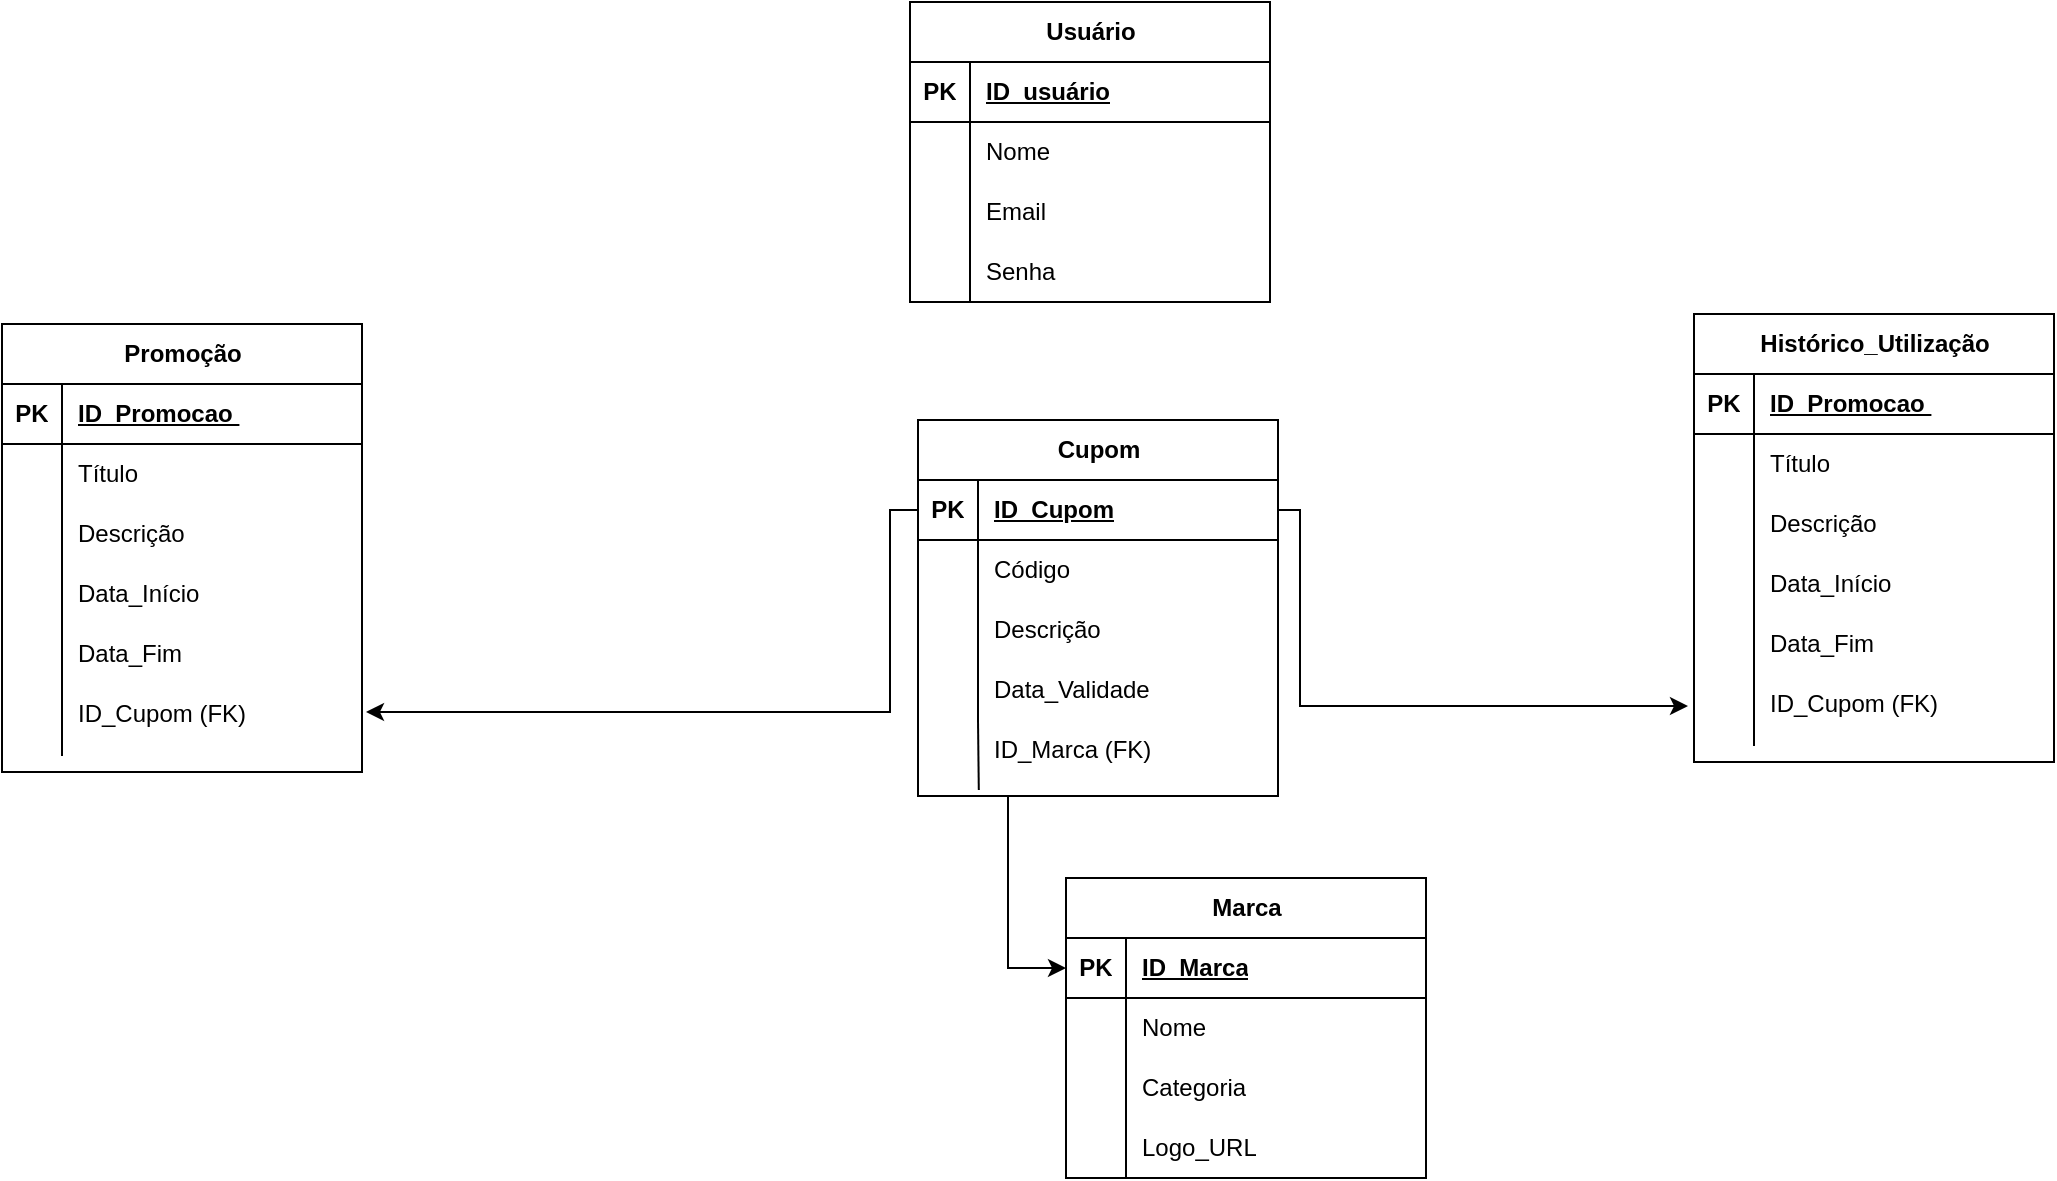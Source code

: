 <mxfile version="24.8.0">
  <diagram name="Página-1" id="SCG_TjXnnudf_VBieBSq">
    <mxGraphModel dx="2477" dy="1143" grid="0" gridSize="10" guides="1" tooltips="1" connect="1" arrows="1" fold="1" page="0" pageScale="1" pageWidth="827" pageHeight="1169" math="0" shadow="0">
      <root>
        <mxCell id="0" />
        <mxCell id="1" parent="0" />
        <mxCell id="rKqeAv4alezz_IYsZI4q-14" value="Usuário" style="shape=table;startSize=30;container=1;collapsible=1;childLayout=tableLayout;fixedRows=1;rowLines=0;fontStyle=1;align=center;resizeLast=1;html=1;" parent="1" vertex="1">
          <mxGeometry x="140" y="-131" width="180" height="150" as="geometry" />
        </mxCell>
        <mxCell id="rKqeAv4alezz_IYsZI4q-15" value="" style="shape=tableRow;horizontal=0;startSize=0;swimlaneHead=0;swimlaneBody=0;fillColor=none;collapsible=0;dropTarget=0;points=[[0,0.5],[1,0.5]];portConstraint=eastwest;top=0;left=0;right=0;bottom=1;" parent="rKqeAv4alezz_IYsZI4q-14" vertex="1">
          <mxGeometry y="30" width="180" height="30" as="geometry" />
        </mxCell>
        <mxCell id="rKqeAv4alezz_IYsZI4q-16" value="PK" style="shape=partialRectangle;connectable=0;fillColor=none;top=0;left=0;bottom=0;right=0;fontStyle=1;overflow=hidden;whiteSpace=wrap;html=1;" parent="rKqeAv4alezz_IYsZI4q-15" vertex="1">
          <mxGeometry width="30" height="30" as="geometry">
            <mxRectangle width="30" height="30" as="alternateBounds" />
          </mxGeometry>
        </mxCell>
        <mxCell id="rKqeAv4alezz_IYsZI4q-17" value="ID_usuário" style="shape=partialRectangle;connectable=0;fillColor=none;top=0;left=0;bottom=0;right=0;align=left;spacingLeft=6;fontStyle=5;overflow=hidden;whiteSpace=wrap;html=1;" parent="rKqeAv4alezz_IYsZI4q-15" vertex="1">
          <mxGeometry x="30" width="150" height="30" as="geometry">
            <mxRectangle width="150" height="30" as="alternateBounds" />
          </mxGeometry>
        </mxCell>
        <mxCell id="rKqeAv4alezz_IYsZI4q-18" value="" style="shape=tableRow;horizontal=0;startSize=0;swimlaneHead=0;swimlaneBody=0;fillColor=none;collapsible=0;dropTarget=0;points=[[0,0.5],[1,0.5]];portConstraint=eastwest;top=0;left=0;right=0;bottom=0;" parent="rKqeAv4alezz_IYsZI4q-14" vertex="1">
          <mxGeometry y="60" width="180" height="30" as="geometry" />
        </mxCell>
        <mxCell id="rKqeAv4alezz_IYsZI4q-19" value="" style="shape=partialRectangle;connectable=0;fillColor=none;top=0;left=0;bottom=0;right=0;editable=1;overflow=hidden;whiteSpace=wrap;html=1;" parent="rKqeAv4alezz_IYsZI4q-18" vertex="1">
          <mxGeometry width="30" height="30" as="geometry">
            <mxRectangle width="30" height="30" as="alternateBounds" />
          </mxGeometry>
        </mxCell>
        <mxCell id="rKqeAv4alezz_IYsZI4q-20" value="Nome" style="shape=partialRectangle;connectable=0;fillColor=none;top=0;left=0;bottom=0;right=0;align=left;spacingLeft=6;overflow=hidden;whiteSpace=wrap;html=1;" parent="rKqeAv4alezz_IYsZI4q-18" vertex="1">
          <mxGeometry x="30" width="150" height="30" as="geometry">
            <mxRectangle width="150" height="30" as="alternateBounds" />
          </mxGeometry>
        </mxCell>
        <mxCell id="rKqeAv4alezz_IYsZI4q-21" value="" style="shape=tableRow;horizontal=0;startSize=0;swimlaneHead=0;swimlaneBody=0;fillColor=none;collapsible=0;dropTarget=0;points=[[0,0.5],[1,0.5]];portConstraint=eastwest;top=0;left=0;right=0;bottom=0;" parent="rKqeAv4alezz_IYsZI4q-14" vertex="1">
          <mxGeometry y="90" width="180" height="30" as="geometry" />
        </mxCell>
        <mxCell id="rKqeAv4alezz_IYsZI4q-22" value="" style="shape=partialRectangle;connectable=0;fillColor=none;top=0;left=0;bottom=0;right=0;editable=1;overflow=hidden;whiteSpace=wrap;html=1;" parent="rKqeAv4alezz_IYsZI4q-21" vertex="1">
          <mxGeometry width="30" height="30" as="geometry">
            <mxRectangle width="30" height="30" as="alternateBounds" />
          </mxGeometry>
        </mxCell>
        <mxCell id="rKqeAv4alezz_IYsZI4q-23" value="Email" style="shape=partialRectangle;connectable=0;fillColor=none;top=0;left=0;bottom=0;right=0;align=left;spacingLeft=6;overflow=hidden;whiteSpace=wrap;html=1;" parent="rKqeAv4alezz_IYsZI4q-21" vertex="1">
          <mxGeometry x="30" width="150" height="30" as="geometry">
            <mxRectangle width="150" height="30" as="alternateBounds" />
          </mxGeometry>
        </mxCell>
        <mxCell id="rKqeAv4alezz_IYsZI4q-24" value="" style="shape=tableRow;horizontal=0;startSize=0;swimlaneHead=0;swimlaneBody=0;fillColor=none;collapsible=0;dropTarget=0;points=[[0,0.5],[1,0.5]];portConstraint=eastwest;top=0;left=0;right=0;bottom=0;" parent="rKqeAv4alezz_IYsZI4q-14" vertex="1">
          <mxGeometry y="120" width="180" height="30" as="geometry" />
        </mxCell>
        <mxCell id="rKqeAv4alezz_IYsZI4q-25" value="" style="shape=partialRectangle;connectable=0;fillColor=none;top=0;left=0;bottom=0;right=0;editable=1;overflow=hidden;whiteSpace=wrap;html=1;" parent="rKqeAv4alezz_IYsZI4q-24" vertex="1">
          <mxGeometry width="30" height="30" as="geometry">
            <mxRectangle width="30" height="30" as="alternateBounds" />
          </mxGeometry>
        </mxCell>
        <mxCell id="rKqeAv4alezz_IYsZI4q-26" value="Senha" style="shape=partialRectangle;connectable=0;fillColor=none;top=0;left=0;bottom=0;right=0;align=left;spacingLeft=6;overflow=hidden;whiteSpace=wrap;html=1;" parent="rKqeAv4alezz_IYsZI4q-24" vertex="1">
          <mxGeometry x="30" width="150" height="30" as="geometry">
            <mxRectangle width="150" height="30" as="alternateBounds" />
          </mxGeometry>
        </mxCell>
        <mxCell id="rKqeAv4alezz_IYsZI4q-27" value="Marca" style="shape=table;startSize=30;container=1;collapsible=1;childLayout=tableLayout;fixedRows=1;rowLines=0;fontStyle=1;align=center;resizeLast=1;html=1;" parent="1" vertex="1">
          <mxGeometry x="218" y="307" width="180" height="150" as="geometry" />
        </mxCell>
        <mxCell id="rKqeAv4alezz_IYsZI4q-28" value="" style="shape=tableRow;horizontal=0;startSize=0;swimlaneHead=0;swimlaneBody=0;fillColor=none;collapsible=0;dropTarget=0;points=[[0,0.5],[1,0.5]];portConstraint=eastwest;top=0;left=0;right=0;bottom=1;" parent="rKqeAv4alezz_IYsZI4q-27" vertex="1">
          <mxGeometry y="30" width="180" height="30" as="geometry" />
        </mxCell>
        <mxCell id="rKqeAv4alezz_IYsZI4q-29" value="PK" style="shape=partialRectangle;connectable=0;fillColor=none;top=0;left=0;bottom=0;right=0;fontStyle=1;overflow=hidden;whiteSpace=wrap;html=1;" parent="rKqeAv4alezz_IYsZI4q-28" vertex="1">
          <mxGeometry width="30" height="30" as="geometry">
            <mxRectangle width="30" height="30" as="alternateBounds" />
          </mxGeometry>
        </mxCell>
        <mxCell id="rKqeAv4alezz_IYsZI4q-30" value="ID_Marca" style="shape=partialRectangle;connectable=0;fillColor=none;top=0;left=0;bottom=0;right=0;align=left;spacingLeft=6;fontStyle=5;overflow=hidden;whiteSpace=wrap;html=1;" parent="rKqeAv4alezz_IYsZI4q-28" vertex="1">
          <mxGeometry x="30" width="150" height="30" as="geometry">
            <mxRectangle width="150" height="30" as="alternateBounds" />
          </mxGeometry>
        </mxCell>
        <mxCell id="rKqeAv4alezz_IYsZI4q-31" value="" style="shape=tableRow;horizontal=0;startSize=0;swimlaneHead=0;swimlaneBody=0;fillColor=none;collapsible=0;dropTarget=0;points=[[0,0.5],[1,0.5]];portConstraint=eastwest;top=0;left=0;right=0;bottom=0;" parent="rKqeAv4alezz_IYsZI4q-27" vertex="1">
          <mxGeometry y="60" width="180" height="30" as="geometry" />
        </mxCell>
        <mxCell id="rKqeAv4alezz_IYsZI4q-32" value="" style="shape=partialRectangle;connectable=0;fillColor=none;top=0;left=0;bottom=0;right=0;editable=1;overflow=hidden;whiteSpace=wrap;html=1;" parent="rKqeAv4alezz_IYsZI4q-31" vertex="1">
          <mxGeometry width="30" height="30" as="geometry">
            <mxRectangle width="30" height="30" as="alternateBounds" />
          </mxGeometry>
        </mxCell>
        <mxCell id="rKqeAv4alezz_IYsZI4q-33" value="Nome" style="shape=partialRectangle;connectable=0;fillColor=none;top=0;left=0;bottom=0;right=0;align=left;spacingLeft=6;overflow=hidden;whiteSpace=wrap;html=1;" parent="rKqeAv4alezz_IYsZI4q-31" vertex="1">
          <mxGeometry x="30" width="150" height="30" as="geometry">
            <mxRectangle width="150" height="30" as="alternateBounds" />
          </mxGeometry>
        </mxCell>
        <mxCell id="rKqeAv4alezz_IYsZI4q-34" value="" style="shape=tableRow;horizontal=0;startSize=0;swimlaneHead=0;swimlaneBody=0;fillColor=none;collapsible=0;dropTarget=0;points=[[0,0.5],[1,0.5]];portConstraint=eastwest;top=0;left=0;right=0;bottom=0;" parent="rKqeAv4alezz_IYsZI4q-27" vertex="1">
          <mxGeometry y="90" width="180" height="30" as="geometry" />
        </mxCell>
        <mxCell id="rKqeAv4alezz_IYsZI4q-35" value="" style="shape=partialRectangle;connectable=0;fillColor=none;top=0;left=0;bottom=0;right=0;editable=1;overflow=hidden;whiteSpace=wrap;html=1;" parent="rKqeAv4alezz_IYsZI4q-34" vertex="1">
          <mxGeometry width="30" height="30" as="geometry">
            <mxRectangle width="30" height="30" as="alternateBounds" />
          </mxGeometry>
        </mxCell>
        <mxCell id="rKqeAv4alezz_IYsZI4q-36" value="Categoria" style="shape=partialRectangle;connectable=0;fillColor=none;top=0;left=0;bottom=0;right=0;align=left;spacingLeft=6;overflow=hidden;whiteSpace=wrap;html=1;" parent="rKqeAv4alezz_IYsZI4q-34" vertex="1">
          <mxGeometry x="30" width="150" height="30" as="geometry">
            <mxRectangle width="150" height="30" as="alternateBounds" />
          </mxGeometry>
        </mxCell>
        <mxCell id="rKqeAv4alezz_IYsZI4q-37" value="" style="shape=tableRow;horizontal=0;startSize=0;swimlaneHead=0;swimlaneBody=0;fillColor=none;collapsible=0;dropTarget=0;points=[[0,0.5],[1,0.5]];portConstraint=eastwest;top=0;left=0;right=0;bottom=0;" parent="rKqeAv4alezz_IYsZI4q-27" vertex="1">
          <mxGeometry y="120" width="180" height="30" as="geometry" />
        </mxCell>
        <mxCell id="rKqeAv4alezz_IYsZI4q-38" value="" style="shape=partialRectangle;connectable=0;fillColor=none;top=0;left=0;bottom=0;right=0;editable=1;overflow=hidden;whiteSpace=wrap;html=1;" parent="rKqeAv4alezz_IYsZI4q-37" vertex="1">
          <mxGeometry width="30" height="30" as="geometry">
            <mxRectangle width="30" height="30" as="alternateBounds" />
          </mxGeometry>
        </mxCell>
        <mxCell id="rKqeAv4alezz_IYsZI4q-39" value="Logo_URL" style="shape=partialRectangle;connectable=0;fillColor=none;top=0;left=0;bottom=0;right=0;align=left;spacingLeft=6;overflow=hidden;whiteSpace=wrap;html=1;" parent="rKqeAv4alezz_IYsZI4q-37" vertex="1">
          <mxGeometry x="30" width="150" height="30" as="geometry">
            <mxRectangle width="150" height="30" as="alternateBounds" />
          </mxGeometry>
        </mxCell>
        <mxCell id="RvraUw1rs9CTe-fYerAa-2" value="" style="group" vertex="1" connectable="0" parent="1">
          <mxGeometry x="532" y="25" width="180" height="224" as="geometry" />
        </mxCell>
        <mxCell id="rKqeAv4alezz_IYsZI4q-87" value="Histórico_Utilização" style="shape=table;startSize=30;container=1;collapsible=1;childLayout=tableLayout;fixedRows=1;rowLines=0;fontStyle=1;align=center;resizeLast=1;html=1;" parent="RvraUw1rs9CTe-fYerAa-2" vertex="1">
          <mxGeometry width="180" height="224" as="geometry" />
        </mxCell>
        <mxCell id="rKqeAv4alezz_IYsZI4q-88" value="" style="shape=tableRow;horizontal=0;startSize=0;swimlaneHead=0;swimlaneBody=0;fillColor=none;collapsible=0;dropTarget=0;points=[[0,0.5],[1,0.5]];portConstraint=eastwest;top=0;left=0;right=0;bottom=1;" parent="rKqeAv4alezz_IYsZI4q-87" vertex="1">
          <mxGeometry y="30" width="180" height="30" as="geometry" />
        </mxCell>
        <mxCell id="rKqeAv4alezz_IYsZI4q-89" value="PK" style="shape=partialRectangle;connectable=0;fillColor=none;top=0;left=0;bottom=0;right=0;fontStyle=1;overflow=hidden;whiteSpace=wrap;html=1;" parent="rKqeAv4alezz_IYsZI4q-88" vertex="1">
          <mxGeometry width="30" height="30" as="geometry">
            <mxRectangle width="30" height="30" as="alternateBounds" />
          </mxGeometry>
        </mxCell>
        <mxCell id="rKqeAv4alezz_IYsZI4q-90" value="ID_Promocao&amp;nbsp;" style="shape=partialRectangle;connectable=0;fillColor=none;top=0;left=0;bottom=0;right=0;align=left;spacingLeft=6;fontStyle=5;overflow=hidden;whiteSpace=wrap;html=1;" parent="rKqeAv4alezz_IYsZI4q-88" vertex="1">
          <mxGeometry x="30" width="150" height="30" as="geometry">
            <mxRectangle width="150" height="30" as="alternateBounds" />
          </mxGeometry>
        </mxCell>
        <mxCell id="rKqeAv4alezz_IYsZI4q-91" value="" style="shape=tableRow;horizontal=0;startSize=0;swimlaneHead=0;swimlaneBody=0;fillColor=none;collapsible=0;dropTarget=0;points=[[0,0.5],[1,0.5]];portConstraint=eastwest;top=0;left=0;right=0;bottom=0;" parent="rKqeAv4alezz_IYsZI4q-87" vertex="1">
          <mxGeometry y="60" width="180" height="30" as="geometry" />
        </mxCell>
        <mxCell id="rKqeAv4alezz_IYsZI4q-92" value="" style="shape=partialRectangle;connectable=0;fillColor=none;top=0;left=0;bottom=0;right=0;editable=1;overflow=hidden;whiteSpace=wrap;html=1;" parent="rKqeAv4alezz_IYsZI4q-91" vertex="1">
          <mxGeometry width="30" height="30" as="geometry">
            <mxRectangle width="30" height="30" as="alternateBounds" />
          </mxGeometry>
        </mxCell>
        <mxCell id="rKqeAv4alezz_IYsZI4q-93" value="Título" style="shape=partialRectangle;connectable=0;fillColor=none;top=0;left=0;bottom=0;right=0;align=left;spacingLeft=6;overflow=hidden;whiteSpace=wrap;html=1;" parent="rKqeAv4alezz_IYsZI4q-91" vertex="1">
          <mxGeometry x="30" width="150" height="30" as="geometry">
            <mxRectangle width="150" height="30" as="alternateBounds" />
          </mxGeometry>
        </mxCell>
        <mxCell id="rKqeAv4alezz_IYsZI4q-94" value="" style="shape=tableRow;horizontal=0;startSize=0;swimlaneHead=0;swimlaneBody=0;fillColor=none;collapsible=0;dropTarget=0;points=[[0,0.5],[1,0.5]];portConstraint=eastwest;top=0;left=0;right=0;bottom=0;" parent="rKqeAv4alezz_IYsZI4q-87" vertex="1">
          <mxGeometry y="90" width="180" height="30" as="geometry" />
        </mxCell>
        <mxCell id="rKqeAv4alezz_IYsZI4q-95" value="" style="shape=partialRectangle;connectable=0;fillColor=none;top=0;left=0;bottom=0;right=0;editable=1;overflow=hidden;whiteSpace=wrap;html=1;" parent="rKqeAv4alezz_IYsZI4q-94" vertex="1">
          <mxGeometry width="30" height="30" as="geometry">
            <mxRectangle width="30" height="30" as="alternateBounds" />
          </mxGeometry>
        </mxCell>
        <mxCell id="rKqeAv4alezz_IYsZI4q-96" value="Descrição" style="shape=partialRectangle;connectable=0;fillColor=none;top=0;left=0;bottom=0;right=0;align=left;spacingLeft=6;overflow=hidden;whiteSpace=wrap;html=1;" parent="rKqeAv4alezz_IYsZI4q-94" vertex="1">
          <mxGeometry x="30" width="150" height="30" as="geometry">
            <mxRectangle width="150" height="30" as="alternateBounds" />
          </mxGeometry>
        </mxCell>
        <mxCell id="rKqeAv4alezz_IYsZI4q-97" value="" style="shape=tableRow;horizontal=0;startSize=0;swimlaneHead=0;swimlaneBody=0;fillColor=none;collapsible=0;dropTarget=0;points=[[0,0.5],[1,0.5]];portConstraint=eastwest;top=0;left=0;right=0;bottom=0;" parent="rKqeAv4alezz_IYsZI4q-87" vertex="1">
          <mxGeometry y="120" width="180" height="30" as="geometry" />
        </mxCell>
        <mxCell id="rKqeAv4alezz_IYsZI4q-98" value="" style="shape=partialRectangle;connectable=0;fillColor=none;top=0;left=0;bottom=0;right=0;editable=1;overflow=hidden;whiteSpace=wrap;html=1;" parent="rKqeAv4alezz_IYsZI4q-97" vertex="1">
          <mxGeometry width="30" height="30" as="geometry">
            <mxRectangle width="30" height="30" as="alternateBounds" />
          </mxGeometry>
        </mxCell>
        <mxCell id="rKqeAv4alezz_IYsZI4q-99" value="Data_Início" style="shape=partialRectangle;connectable=0;fillColor=none;top=0;left=0;bottom=0;right=0;align=left;spacingLeft=6;overflow=hidden;whiteSpace=wrap;html=1;" parent="rKqeAv4alezz_IYsZI4q-97" vertex="1">
          <mxGeometry x="30" width="150" height="30" as="geometry">
            <mxRectangle width="150" height="30" as="alternateBounds" />
          </mxGeometry>
        </mxCell>
        <mxCell id="rKqeAv4alezz_IYsZI4q-100" value="Data_Fim" style="shape=partialRectangle;connectable=0;fillColor=none;top=0;left=0;bottom=0;right=0;align=left;spacingLeft=6;overflow=hidden;whiteSpace=wrap;html=1;" parent="RvraUw1rs9CTe-fYerAa-2" vertex="1">
          <mxGeometry x="30" y="150" width="150" height="30" as="geometry">
            <mxRectangle width="150" height="30" as="alternateBounds" />
          </mxGeometry>
        </mxCell>
        <mxCell id="rKqeAv4alezz_IYsZI4q-101" value="" style="endArrow=none;html=1;rounded=0;fontSize=12;startSize=8;endSize=8;curved=1;entryX=0.17;entryY=1.068;entryDx=0;entryDy=0;entryPerimeter=0;" parent="RvraUw1rs9CTe-fYerAa-2" edge="1">
          <mxGeometry relative="1" as="geometry">
            <mxPoint x="30" y="216" as="sourcePoint" />
            <mxPoint x="30" y="150" as="targetPoint" />
          </mxGeometry>
        </mxCell>
        <mxCell id="rKqeAv4alezz_IYsZI4q-102" value="ID_Cupom (FK)" style="shape=partialRectangle;connectable=0;fillColor=none;top=0;left=0;bottom=0;right=0;align=left;spacingLeft=6;overflow=hidden;whiteSpace=wrap;html=1;" parent="RvraUw1rs9CTe-fYerAa-2" vertex="1">
          <mxGeometry x="30" y="180" width="150" height="30" as="geometry">
            <mxRectangle width="150" height="30" as="alternateBounds" />
          </mxGeometry>
        </mxCell>
        <mxCell id="RvraUw1rs9CTe-fYerAa-5" value="" style="group" vertex="1" connectable="0" parent="1">
          <mxGeometry x="144" y="78" width="180" height="188" as="geometry" />
        </mxCell>
        <mxCell id="rKqeAv4alezz_IYsZI4q-1" value="Cupom" style="shape=table;startSize=30;container=1;collapsible=1;childLayout=tableLayout;fixedRows=1;rowLines=0;fontStyle=1;align=center;resizeLast=1;html=1;" parent="RvraUw1rs9CTe-fYerAa-5" vertex="1">
          <mxGeometry width="180" height="188" as="geometry" />
        </mxCell>
        <mxCell id="rKqeAv4alezz_IYsZI4q-2" value="" style="shape=tableRow;horizontal=0;startSize=0;swimlaneHead=0;swimlaneBody=0;fillColor=none;collapsible=0;dropTarget=0;points=[[0,0.5],[1,0.5]];portConstraint=eastwest;top=0;left=0;right=0;bottom=1;" parent="rKqeAv4alezz_IYsZI4q-1" vertex="1">
          <mxGeometry y="30" width="180" height="30" as="geometry" />
        </mxCell>
        <mxCell id="rKqeAv4alezz_IYsZI4q-3" value="PK" style="shape=partialRectangle;connectable=0;fillColor=none;top=0;left=0;bottom=0;right=0;fontStyle=1;overflow=hidden;whiteSpace=wrap;html=1;" parent="rKqeAv4alezz_IYsZI4q-2" vertex="1">
          <mxGeometry width="30" height="30" as="geometry">
            <mxRectangle width="30" height="30" as="alternateBounds" />
          </mxGeometry>
        </mxCell>
        <mxCell id="rKqeAv4alezz_IYsZI4q-4" value="ID_Cupom" style="shape=partialRectangle;connectable=0;fillColor=none;top=0;left=0;bottom=0;right=0;align=left;spacingLeft=6;fontStyle=5;overflow=hidden;whiteSpace=wrap;html=1;" parent="rKqeAv4alezz_IYsZI4q-2" vertex="1">
          <mxGeometry x="30" width="150" height="30" as="geometry">
            <mxRectangle width="150" height="30" as="alternateBounds" />
          </mxGeometry>
        </mxCell>
        <mxCell id="rKqeAv4alezz_IYsZI4q-5" value="" style="shape=tableRow;horizontal=0;startSize=0;swimlaneHead=0;swimlaneBody=0;fillColor=none;collapsible=0;dropTarget=0;points=[[0,0.5],[1,0.5]];portConstraint=eastwest;top=0;left=0;right=0;bottom=0;" parent="rKqeAv4alezz_IYsZI4q-1" vertex="1">
          <mxGeometry y="60" width="180" height="30" as="geometry" />
        </mxCell>
        <mxCell id="rKqeAv4alezz_IYsZI4q-6" value="" style="shape=partialRectangle;connectable=0;fillColor=none;top=0;left=0;bottom=0;right=0;editable=1;overflow=hidden;whiteSpace=wrap;html=1;" parent="rKqeAv4alezz_IYsZI4q-5" vertex="1">
          <mxGeometry width="30" height="30" as="geometry">
            <mxRectangle width="30" height="30" as="alternateBounds" />
          </mxGeometry>
        </mxCell>
        <mxCell id="rKqeAv4alezz_IYsZI4q-7" value="Código" style="shape=partialRectangle;connectable=0;fillColor=none;top=0;left=0;bottom=0;right=0;align=left;spacingLeft=6;overflow=hidden;whiteSpace=wrap;html=1;" parent="rKqeAv4alezz_IYsZI4q-5" vertex="1">
          <mxGeometry x="30" width="150" height="30" as="geometry">
            <mxRectangle width="150" height="30" as="alternateBounds" />
          </mxGeometry>
        </mxCell>
        <mxCell id="rKqeAv4alezz_IYsZI4q-8" value="" style="shape=tableRow;horizontal=0;startSize=0;swimlaneHead=0;swimlaneBody=0;fillColor=none;collapsible=0;dropTarget=0;points=[[0,0.5],[1,0.5]];portConstraint=eastwest;top=0;left=0;right=0;bottom=0;" parent="rKqeAv4alezz_IYsZI4q-1" vertex="1">
          <mxGeometry y="90" width="180" height="30" as="geometry" />
        </mxCell>
        <mxCell id="rKqeAv4alezz_IYsZI4q-9" value="" style="shape=partialRectangle;connectable=0;fillColor=none;top=0;left=0;bottom=0;right=0;editable=1;overflow=hidden;whiteSpace=wrap;html=1;" parent="rKqeAv4alezz_IYsZI4q-8" vertex="1">
          <mxGeometry width="30" height="30" as="geometry">
            <mxRectangle width="30" height="30" as="alternateBounds" />
          </mxGeometry>
        </mxCell>
        <mxCell id="rKqeAv4alezz_IYsZI4q-10" value="Descrição" style="shape=partialRectangle;connectable=0;fillColor=none;top=0;left=0;bottom=0;right=0;align=left;spacingLeft=6;overflow=hidden;whiteSpace=wrap;html=1;" parent="rKqeAv4alezz_IYsZI4q-8" vertex="1">
          <mxGeometry x="30" width="150" height="30" as="geometry">
            <mxRectangle width="150" height="30" as="alternateBounds" />
          </mxGeometry>
        </mxCell>
        <mxCell id="rKqeAv4alezz_IYsZI4q-11" value="" style="shape=tableRow;horizontal=0;startSize=0;swimlaneHead=0;swimlaneBody=0;fillColor=none;collapsible=0;dropTarget=0;points=[[0,0.5],[1,0.5]];portConstraint=eastwest;top=0;left=0;right=0;bottom=0;" parent="rKqeAv4alezz_IYsZI4q-1" vertex="1">
          <mxGeometry y="120" width="180" height="30" as="geometry" />
        </mxCell>
        <mxCell id="rKqeAv4alezz_IYsZI4q-12" value="" style="shape=partialRectangle;connectable=0;fillColor=none;top=0;left=0;bottom=0;right=0;editable=1;overflow=hidden;whiteSpace=wrap;html=1;" parent="rKqeAv4alezz_IYsZI4q-11" vertex="1">
          <mxGeometry width="30" height="30" as="geometry">
            <mxRectangle width="30" height="30" as="alternateBounds" />
          </mxGeometry>
        </mxCell>
        <mxCell id="rKqeAv4alezz_IYsZI4q-13" value="Data_Validade" style="shape=partialRectangle;connectable=0;fillColor=none;top=0;left=0;bottom=0;right=0;align=left;spacingLeft=6;overflow=hidden;whiteSpace=wrap;html=1;" parent="rKqeAv4alezz_IYsZI4q-11" vertex="1">
          <mxGeometry x="30" width="150" height="30" as="geometry">
            <mxRectangle width="150" height="30" as="alternateBounds" />
          </mxGeometry>
        </mxCell>
        <mxCell id="rKqeAv4alezz_IYsZI4q-53" value="ID_Marca (FK)" style="shape=partialRectangle;connectable=0;fillColor=none;top=0;left=0;bottom=0;right=0;align=left;spacingLeft=6;overflow=hidden;whiteSpace=wrap;html=1;" parent="RvraUw1rs9CTe-fYerAa-5" vertex="1">
          <mxGeometry x="30" y="150" width="150" height="30" as="geometry">
            <mxRectangle width="150" height="30" as="alternateBounds" />
          </mxGeometry>
        </mxCell>
        <mxCell id="rKqeAv4alezz_IYsZI4q-55" value="" style="endArrow=none;html=1;rounded=0;fontSize=12;startSize=8;endSize=8;curved=1;entryX=0.17;entryY=1.068;entryDx=0;entryDy=0;entryPerimeter=0;" parent="RvraUw1rs9CTe-fYerAa-5" edge="1">
          <mxGeometry relative="1" as="geometry">
            <mxPoint x="30.4" y="184.96" as="sourcePoint" />
            <mxPoint x="30" y="150.0" as="targetPoint" />
          </mxGeometry>
        </mxCell>
        <mxCell id="RvraUw1rs9CTe-fYerAa-7" style="edgeStyle=orthogonalEdgeStyle;rounded=0;orthogonalLoop=1;jettySize=auto;html=1;exitX=0;exitY=0.5;exitDx=0;exitDy=0;" edge="1" parent="RvraUw1rs9CTe-fYerAa-5" source="rKqeAv4alezz_IYsZI4q-2">
          <mxGeometry relative="1" as="geometry">
            <mxPoint x="-276" y="146" as="targetPoint" />
            <Array as="points">
              <mxPoint x="-14" y="45" />
              <mxPoint x="-14" y="146" />
            </Array>
          </mxGeometry>
        </mxCell>
        <mxCell id="RvraUw1rs9CTe-fYerAa-12" style="edgeStyle=orthogonalEdgeStyle;rounded=0;orthogonalLoop=1;jettySize=auto;html=1;exitX=1;exitY=0.5;exitDx=0;exitDy=0;" edge="1" parent="RvraUw1rs9CTe-fYerAa-5" source="rKqeAv4alezz_IYsZI4q-2">
          <mxGeometry relative="1" as="geometry">
            <mxPoint x="385" y="143" as="targetPoint" />
            <Array as="points">
              <mxPoint x="191" y="45" />
              <mxPoint x="191" y="143" />
            </Array>
          </mxGeometry>
        </mxCell>
        <mxCell id="RvraUw1rs9CTe-fYerAa-6" value="" style="group" vertex="1" connectable="0" parent="1">
          <mxGeometry x="-314" y="30" width="180" height="224" as="geometry" />
        </mxCell>
        <mxCell id="rKqeAv4alezz_IYsZI4q-71" value="Promoção" style="shape=table;startSize=30;container=1;collapsible=1;childLayout=tableLayout;fixedRows=1;rowLines=0;fontStyle=1;align=center;resizeLast=1;html=1;" parent="RvraUw1rs9CTe-fYerAa-6" vertex="1">
          <mxGeometry width="180" height="224" as="geometry" />
        </mxCell>
        <mxCell id="rKqeAv4alezz_IYsZI4q-72" value="" style="shape=tableRow;horizontal=0;startSize=0;swimlaneHead=0;swimlaneBody=0;fillColor=none;collapsible=0;dropTarget=0;points=[[0,0.5],[1,0.5]];portConstraint=eastwest;top=0;left=0;right=0;bottom=1;" parent="rKqeAv4alezz_IYsZI4q-71" vertex="1">
          <mxGeometry y="30" width="180" height="30" as="geometry" />
        </mxCell>
        <mxCell id="rKqeAv4alezz_IYsZI4q-73" value="PK" style="shape=partialRectangle;connectable=0;fillColor=none;top=0;left=0;bottom=0;right=0;fontStyle=1;overflow=hidden;whiteSpace=wrap;html=1;" parent="rKqeAv4alezz_IYsZI4q-72" vertex="1">
          <mxGeometry width="30" height="30" as="geometry">
            <mxRectangle width="30" height="30" as="alternateBounds" />
          </mxGeometry>
        </mxCell>
        <mxCell id="rKqeAv4alezz_IYsZI4q-74" value="ID_Promocao&amp;nbsp;" style="shape=partialRectangle;connectable=0;fillColor=none;top=0;left=0;bottom=0;right=0;align=left;spacingLeft=6;fontStyle=5;overflow=hidden;whiteSpace=wrap;html=1;" parent="rKqeAv4alezz_IYsZI4q-72" vertex="1">
          <mxGeometry x="30" width="150" height="30" as="geometry">
            <mxRectangle width="150" height="30" as="alternateBounds" />
          </mxGeometry>
        </mxCell>
        <mxCell id="rKqeAv4alezz_IYsZI4q-75" value="" style="shape=tableRow;horizontal=0;startSize=0;swimlaneHead=0;swimlaneBody=0;fillColor=none;collapsible=0;dropTarget=0;points=[[0,0.5],[1,0.5]];portConstraint=eastwest;top=0;left=0;right=0;bottom=0;" parent="rKqeAv4alezz_IYsZI4q-71" vertex="1">
          <mxGeometry y="60" width="180" height="30" as="geometry" />
        </mxCell>
        <mxCell id="rKqeAv4alezz_IYsZI4q-76" value="" style="shape=partialRectangle;connectable=0;fillColor=none;top=0;left=0;bottom=0;right=0;editable=1;overflow=hidden;whiteSpace=wrap;html=1;" parent="rKqeAv4alezz_IYsZI4q-75" vertex="1">
          <mxGeometry width="30" height="30" as="geometry">
            <mxRectangle width="30" height="30" as="alternateBounds" />
          </mxGeometry>
        </mxCell>
        <mxCell id="rKqeAv4alezz_IYsZI4q-77" value="Título" style="shape=partialRectangle;connectable=0;fillColor=none;top=0;left=0;bottom=0;right=0;align=left;spacingLeft=6;overflow=hidden;whiteSpace=wrap;html=1;" parent="rKqeAv4alezz_IYsZI4q-75" vertex="1">
          <mxGeometry x="30" width="150" height="30" as="geometry">
            <mxRectangle width="150" height="30" as="alternateBounds" />
          </mxGeometry>
        </mxCell>
        <mxCell id="rKqeAv4alezz_IYsZI4q-78" value="" style="shape=tableRow;horizontal=0;startSize=0;swimlaneHead=0;swimlaneBody=0;fillColor=none;collapsible=0;dropTarget=0;points=[[0,0.5],[1,0.5]];portConstraint=eastwest;top=0;left=0;right=0;bottom=0;" parent="rKqeAv4alezz_IYsZI4q-71" vertex="1">
          <mxGeometry y="90" width="180" height="30" as="geometry" />
        </mxCell>
        <mxCell id="rKqeAv4alezz_IYsZI4q-79" value="" style="shape=partialRectangle;connectable=0;fillColor=none;top=0;left=0;bottom=0;right=0;editable=1;overflow=hidden;whiteSpace=wrap;html=1;" parent="rKqeAv4alezz_IYsZI4q-78" vertex="1">
          <mxGeometry width="30" height="30" as="geometry">
            <mxRectangle width="30" height="30" as="alternateBounds" />
          </mxGeometry>
        </mxCell>
        <mxCell id="rKqeAv4alezz_IYsZI4q-80" value="Descrição" style="shape=partialRectangle;connectable=0;fillColor=none;top=0;left=0;bottom=0;right=0;align=left;spacingLeft=6;overflow=hidden;whiteSpace=wrap;html=1;" parent="rKqeAv4alezz_IYsZI4q-78" vertex="1">
          <mxGeometry x="30" width="150" height="30" as="geometry">
            <mxRectangle width="150" height="30" as="alternateBounds" />
          </mxGeometry>
        </mxCell>
        <mxCell id="rKqeAv4alezz_IYsZI4q-81" value="" style="shape=tableRow;horizontal=0;startSize=0;swimlaneHead=0;swimlaneBody=0;fillColor=none;collapsible=0;dropTarget=0;points=[[0,0.5],[1,0.5]];portConstraint=eastwest;top=0;left=0;right=0;bottom=0;" parent="rKqeAv4alezz_IYsZI4q-71" vertex="1">
          <mxGeometry y="120" width="180" height="30" as="geometry" />
        </mxCell>
        <mxCell id="rKqeAv4alezz_IYsZI4q-82" value="" style="shape=partialRectangle;connectable=0;fillColor=none;top=0;left=0;bottom=0;right=0;editable=1;overflow=hidden;whiteSpace=wrap;html=1;" parent="rKqeAv4alezz_IYsZI4q-81" vertex="1">
          <mxGeometry width="30" height="30" as="geometry">
            <mxRectangle width="30" height="30" as="alternateBounds" />
          </mxGeometry>
        </mxCell>
        <mxCell id="rKqeAv4alezz_IYsZI4q-83" value="Data_Início" style="shape=partialRectangle;connectable=0;fillColor=none;top=0;left=0;bottom=0;right=0;align=left;spacingLeft=6;overflow=hidden;whiteSpace=wrap;html=1;" parent="rKqeAv4alezz_IYsZI4q-81" vertex="1">
          <mxGeometry x="30" width="150" height="30" as="geometry">
            <mxRectangle width="150" height="30" as="alternateBounds" />
          </mxGeometry>
        </mxCell>
        <mxCell id="rKqeAv4alezz_IYsZI4q-84" value="Data_Fim" style="shape=partialRectangle;connectable=0;fillColor=none;top=0;left=0;bottom=0;right=0;align=left;spacingLeft=6;overflow=hidden;whiteSpace=wrap;html=1;" parent="RvraUw1rs9CTe-fYerAa-6" vertex="1">
          <mxGeometry x="30" y="150" width="150" height="30" as="geometry">
            <mxRectangle width="150" height="30" as="alternateBounds" />
          </mxGeometry>
        </mxCell>
        <mxCell id="rKqeAv4alezz_IYsZI4q-85" value="" style="endArrow=none;html=1;rounded=0;fontSize=12;startSize=8;endSize=8;curved=1;entryX=0.17;entryY=1.068;entryDx=0;entryDy=0;entryPerimeter=0;" parent="RvraUw1rs9CTe-fYerAa-6" edge="1">
          <mxGeometry relative="1" as="geometry">
            <mxPoint x="30" y="216" as="sourcePoint" />
            <mxPoint x="30" y="150" as="targetPoint" />
          </mxGeometry>
        </mxCell>
        <mxCell id="rKqeAv4alezz_IYsZI4q-86" value="ID_Cupom (FK)" style="shape=partialRectangle;connectable=0;fillColor=none;top=0;left=0;bottom=0;right=0;align=left;spacingLeft=6;overflow=hidden;whiteSpace=wrap;html=1;" parent="RvraUw1rs9CTe-fYerAa-6" vertex="1">
          <mxGeometry x="30" y="180" width="150" height="30" as="geometry">
            <mxRectangle width="150" height="30" as="alternateBounds" />
          </mxGeometry>
        </mxCell>
        <mxCell id="RvraUw1rs9CTe-fYerAa-14" style="edgeStyle=orthogonalEdgeStyle;rounded=0;orthogonalLoop=1;jettySize=auto;html=1;exitX=0.25;exitY=1;exitDx=0;exitDy=0;" edge="1" parent="1" source="rKqeAv4alezz_IYsZI4q-1" target="rKqeAv4alezz_IYsZI4q-28">
          <mxGeometry relative="1" as="geometry" />
        </mxCell>
      </root>
    </mxGraphModel>
  </diagram>
</mxfile>
